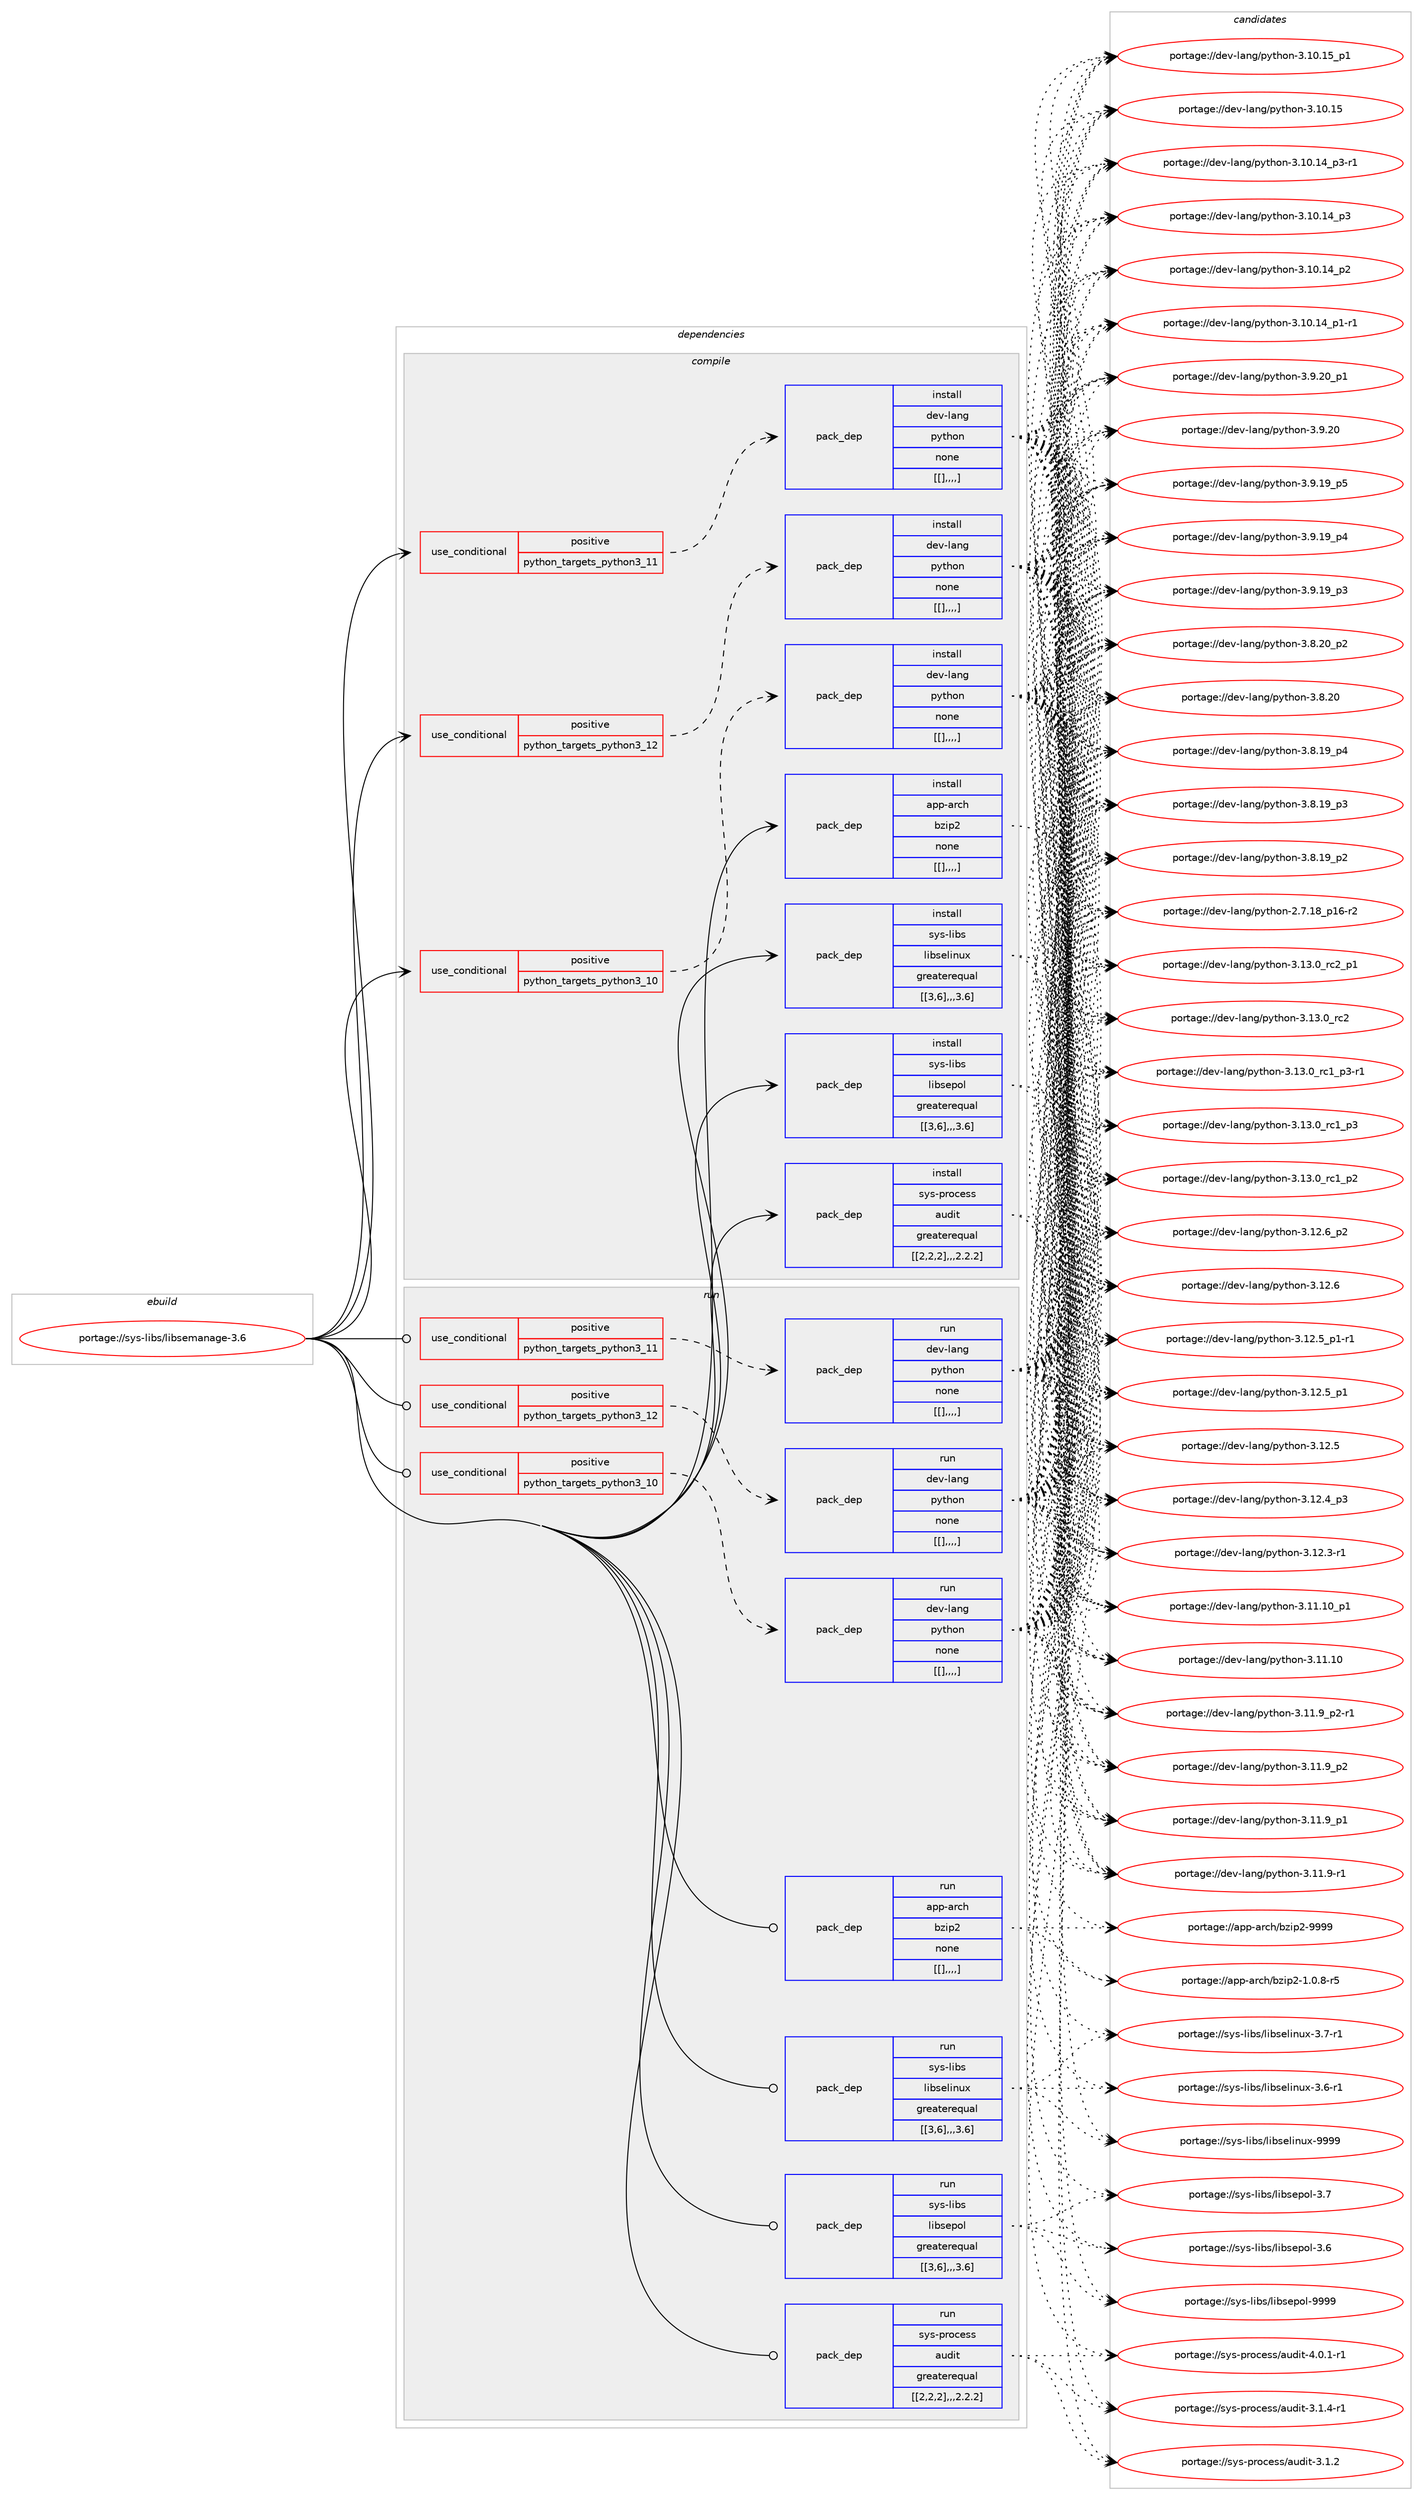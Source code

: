 digraph prolog {

# *************
# Graph options
# *************

newrank=true;
concentrate=true;
compound=true;
graph [rankdir=LR,fontname=Helvetica,fontsize=10,ranksep=1.5];#, ranksep=2.5, nodesep=0.2];
edge  [arrowhead=vee];
node  [fontname=Helvetica,fontsize=10];

# **********
# The ebuild
# **********

subgraph cluster_leftcol {
color=gray;
label=<<i>ebuild</i>>;
id [label="portage://sys-libs/libsemanage-3.6", color=red, width=4, href="../sys-libs/libsemanage-3.6.svg"];
}

# ****************
# The dependencies
# ****************

subgraph cluster_midcol {
color=gray;
label=<<i>dependencies</i>>;
subgraph cluster_compile {
fillcolor="#eeeeee";
style=filled;
label=<<i>compile</i>>;
subgraph cond122832 {
dependency454842 [label=<<TABLE BORDER="0" CELLBORDER="1" CELLSPACING="0" CELLPADDING="4"><TR><TD ROWSPAN="3" CELLPADDING="10">use_conditional</TD></TR><TR><TD>positive</TD></TR><TR><TD>python_targets_python3_10</TD></TR></TABLE>>, shape=none, color=red];
subgraph pack329006 {
dependency454843 [label=<<TABLE BORDER="0" CELLBORDER="1" CELLSPACING="0" CELLPADDING="4" WIDTH="220"><TR><TD ROWSPAN="6" CELLPADDING="30">pack_dep</TD></TR><TR><TD WIDTH="110">install</TD></TR><TR><TD>dev-lang</TD></TR><TR><TD>python</TD></TR><TR><TD>none</TD></TR><TR><TD>[[],,,,]</TD></TR></TABLE>>, shape=none, color=blue];
}
dependency454842:e -> dependency454843:w [weight=20,style="dashed",arrowhead="vee"];
}
id:e -> dependency454842:w [weight=20,style="solid",arrowhead="vee"];
subgraph cond122833 {
dependency454844 [label=<<TABLE BORDER="0" CELLBORDER="1" CELLSPACING="0" CELLPADDING="4"><TR><TD ROWSPAN="3" CELLPADDING="10">use_conditional</TD></TR><TR><TD>positive</TD></TR><TR><TD>python_targets_python3_11</TD></TR></TABLE>>, shape=none, color=red];
subgraph pack329007 {
dependency454845 [label=<<TABLE BORDER="0" CELLBORDER="1" CELLSPACING="0" CELLPADDING="4" WIDTH="220"><TR><TD ROWSPAN="6" CELLPADDING="30">pack_dep</TD></TR><TR><TD WIDTH="110">install</TD></TR><TR><TD>dev-lang</TD></TR><TR><TD>python</TD></TR><TR><TD>none</TD></TR><TR><TD>[[],,,,]</TD></TR></TABLE>>, shape=none, color=blue];
}
dependency454844:e -> dependency454845:w [weight=20,style="dashed",arrowhead="vee"];
}
id:e -> dependency454844:w [weight=20,style="solid",arrowhead="vee"];
subgraph cond122834 {
dependency454846 [label=<<TABLE BORDER="0" CELLBORDER="1" CELLSPACING="0" CELLPADDING="4"><TR><TD ROWSPAN="3" CELLPADDING="10">use_conditional</TD></TR><TR><TD>positive</TD></TR><TR><TD>python_targets_python3_12</TD></TR></TABLE>>, shape=none, color=red];
subgraph pack329008 {
dependency454847 [label=<<TABLE BORDER="0" CELLBORDER="1" CELLSPACING="0" CELLPADDING="4" WIDTH="220"><TR><TD ROWSPAN="6" CELLPADDING="30">pack_dep</TD></TR><TR><TD WIDTH="110">install</TD></TR><TR><TD>dev-lang</TD></TR><TR><TD>python</TD></TR><TR><TD>none</TD></TR><TR><TD>[[],,,,]</TD></TR></TABLE>>, shape=none, color=blue];
}
dependency454846:e -> dependency454847:w [weight=20,style="dashed",arrowhead="vee"];
}
id:e -> dependency454846:w [weight=20,style="solid",arrowhead="vee"];
subgraph pack329009 {
dependency454848 [label=<<TABLE BORDER="0" CELLBORDER="1" CELLSPACING="0" CELLPADDING="4" WIDTH="220"><TR><TD ROWSPAN="6" CELLPADDING="30">pack_dep</TD></TR><TR><TD WIDTH="110">install</TD></TR><TR><TD>app-arch</TD></TR><TR><TD>bzip2</TD></TR><TR><TD>none</TD></TR><TR><TD>[[],,,,]</TD></TR></TABLE>>, shape=none, color=blue];
}
id:e -> dependency454848:w [weight=20,style="solid",arrowhead="vee"];
subgraph pack329010 {
dependency454849 [label=<<TABLE BORDER="0" CELLBORDER="1" CELLSPACING="0" CELLPADDING="4" WIDTH="220"><TR><TD ROWSPAN="6" CELLPADDING="30">pack_dep</TD></TR><TR><TD WIDTH="110">install</TD></TR><TR><TD>sys-libs</TD></TR><TR><TD>libselinux</TD></TR><TR><TD>greaterequal</TD></TR><TR><TD>[[3,6],,,3.6]</TD></TR></TABLE>>, shape=none, color=blue];
}
id:e -> dependency454849:w [weight=20,style="solid",arrowhead="vee"];
subgraph pack329011 {
dependency454850 [label=<<TABLE BORDER="0" CELLBORDER="1" CELLSPACING="0" CELLPADDING="4" WIDTH="220"><TR><TD ROWSPAN="6" CELLPADDING="30">pack_dep</TD></TR><TR><TD WIDTH="110">install</TD></TR><TR><TD>sys-libs</TD></TR><TR><TD>libsepol</TD></TR><TR><TD>greaterequal</TD></TR><TR><TD>[[3,6],,,3.6]</TD></TR></TABLE>>, shape=none, color=blue];
}
id:e -> dependency454850:w [weight=20,style="solid",arrowhead="vee"];
subgraph pack329012 {
dependency454851 [label=<<TABLE BORDER="0" CELLBORDER="1" CELLSPACING="0" CELLPADDING="4" WIDTH="220"><TR><TD ROWSPAN="6" CELLPADDING="30">pack_dep</TD></TR><TR><TD WIDTH="110">install</TD></TR><TR><TD>sys-process</TD></TR><TR><TD>audit</TD></TR><TR><TD>greaterequal</TD></TR><TR><TD>[[2,2,2],,,2.2.2]</TD></TR></TABLE>>, shape=none, color=blue];
}
id:e -> dependency454851:w [weight=20,style="solid",arrowhead="vee"];
}
subgraph cluster_compileandrun {
fillcolor="#eeeeee";
style=filled;
label=<<i>compile and run</i>>;
}
subgraph cluster_run {
fillcolor="#eeeeee";
style=filled;
label=<<i>run</i>>;
subgraph cond122835 {
dependency454852 [label=<<TABLE BORDER="0" CELLBORDER="1" CELLSPACING="0" CELLPADDING="4"><TR><TD ROWSPAN="3" CELLPADDING="10">use_conditional</TD></TR><TR><TD>positive</TD></TR><TR><TD>python_targets_python3_10</TD></TR></TABLE>>, shape=none, color=red];
subgraph pack329013 {
dependency454853 [label=<<TABLE BORDER="0" CELLBORDER="1" CELLSPACING="0" CELLPADDING="4" WIDTH="220"><TR><TD ROWSPAN="6" CELLPADDING="30">pack_dep</TD></TR><TR><TD WIDTH="110">run</TD></TR><TR><TD>dev-lang</TD></TR><TR><TD>python</TD></TR><TR><TD>none</TD></TR><TR><TD>[[],,,,]</TD></TR></TABLE>>, shape=none, color=blue];
}
dependency454852:e -> dependency454853:w [weight=20,style="dashed",arrowhead="vee"];
}
id:e -> dependency454852:w [weight=20,style="solid",arrowhead="odot"];
subgraph cond122836 {
dependency454854 [label=<<TABLE BORDER="0" CELLBORDER="1" CELLSPACING="0" CELLPADDING="4"><TR><TD ROWSPAN="3" CELLPADDING="10">use_conditional</TD></TR><TR><TD>positive</TD></TR><TR><TD>python_targets_python3_11</TD></TR></TABLE>>, shape=none, color=red];
subgraph pack329014 {
dependency454855 [label=<<TABLE BORDER="0" CELLBORDER="1" CELLSPACING="0" CELLPADDING="4" WIDTH="220"><TR><TD ROWSPAN="6" CELLPADDING="30">pack_dep</TD></TR><TR><TD WIDTH="110">run</TD></TR><TR><TD>dev-lang</TD></TR><TR><TD>python</TD></TR><TR><TD>none</TD></TR><TR><TD>[[],,,,]</TD></TR></TABLE>>, shape=none, color=blue];
}
dependency454854:e -> dependency454855:w [weight=20,style="dashed",arrowhead="vee"];
}
id:e -> dependency454854:w [weight=20,style="solid",arrowhead="odot"];
subgraph cond122837 {
dependency454856 [label=<<TABLE BORDER="0" CELLBORDER="1" CELLSPACING="0" CELLPADDING="4"><TR><TD ROWSPAN="3" CELLPADDING="10">use_conditional</TD></TR><TR><TD>positive</TD></TR><TR><TD>python_targets_python3_12</TD></TR></TABLE>>, shape=none, color=red];
subgraph pack329015 {
dependency454857 [label=<<TABLE BORDER="0" CELLBORDER="1" CELLSPACING="0" CELLPADDING="4" WIDTH="220"><TR><TD ROWSPAN="6" CELLPADDING="30">pack_dep</TD></TR><TR><TD WIDTH="110">run</TD></TR><TR><TD>dev-lang</TD></TR><TR><TD>python</TD></TR><TR><TD>none</TD></TR><TR><TD>[[],,,,]</TD></TR></TABLE>>, shape=none, color=blue];
}
dependency454856:e -> dependency454857:w [weight=20,style="dashed",arrowhead="vee"];
}
id:e -> dependency454856:w [weight=20,style="solid",arrowhead="odot"];
subgraph pack329016 {
dependency454858 [label=<<TABLE BORDER="0" CELLBORDER="1" CELLSPACING="0" CELLPADDING="4" WIDTH="220"><TR><TD ROWSPAN="6" CELLPADDING="30">pack_dep</TD></TR><TR><TD WIDTH="110">run</TD></TR><TR><TD>app-arch</TD></TR><TR><TD>bzip2</TD></TR><TR><TD>none</TD></TR><TR><TD>[[],,,,]</TD></TR></TABLE>>, shape=none, color=blue];
}
id:e -> dependency454858:w [weight=20,style="solid",arrowhead="odot"];
subgraph pack329017 {
dependency454859 [label=<<TABLE BORDER="0" CELLBORDER="1" CELLSPACING="0" CELLPADDING="4" WIDTH="220"><TR><TD ROWSPAN="6" CELLPADDING="30">pack_dep</TD></TR><TR><TD WIDTH="110">run</TD></TR><TR><TD>sys-libs</TD></TR><TR><TD>libselinux</TD></TR><TR><TD>greaterequal</TD></TR><TR><TD>[[3,6],,,3.6]</TD></TR></TABLE>>, shape=none, color=blue];
}
id:e -> dependency454859:w [weight=20,style="solid",arrowhead="odot"];
subgraph pack329018 {
dependency454860 [label=<<TABLE BORDER="0" CELLBORDER="1" CELLSPACING="0" CELLPADDING="4" WIDTH="220"><TR><TD ROWSPAN="6" CELLPADDING="30">pack_dep</TD></TR><TR><TD WIDTH="110">run</TD></TR><TR><TD>sys-libs</TD></TR><TR><TD>libsepol</TD></TR><TR><TD>greaterequal</TD></TR><TR><TD>[[3,6],,,3.6]</TD></TR></TABLE>>, shape=none, color=blue];
}
id:e -> dependency454860:w [weight=20,style="solid",arrowhead="odot"];
subgraph pack329019 {
dependency454861 [label=<<TABLE BORDER="0" CELLBORDER="1" CELLSPACING="0" CELLPADDING="4" WIDTH="220"><TR><TD ROWSPAN="6" CELLPADDING="30">pack_dep</TD></TR><TR><TD WIDTH="110">run</TD></TR><TR><TD>sys-process</TD></TR><TR><TD>audit</TD></TR><TR><TD>greaterequal</TD></TR><TR><TD>[[2,2,2],,,2.2.2]</TD></TR></TABLE>>, shape=none, color=blue];
}
id:e -> dependency454861:w [weight=20,style="solid",arrowhead="odot"];
}
}

# **************
# The candidates
# **************

subgraph cluster_choices {
rank=same;
color=gray;
label=<<i>candidates</i>>;

subgraph choice329006 {
color=black;
nodesep=1;
choice100101118451089711010347112121116104111110455146495146489511499509511249 [label="portage://dev-lang/python-3.13.0_rc2_p1", color=red, width=4,href="../dev-lang/python-3.13.0_rc2_p1.svg"];
choice10010111845108971101034711212111610411111045514649514648951149950 [label="portage://dev-lang/python-3.13.0_rc2", color=red, width=4,href="../dev-lang/python-3.13.0_rc2.svg"];
choice1001011184510897110103471121211161041111104551464951464895114994995112514511449 [label="portage://dev-lang/python-3.13.0_rc1_p3-r1", color=red, width=4,href="../dev-lang/python-3.13.0_rc1_p3-r1.svg"];
choice100101118451089711010347112121116104111110455146495146489511499499511251 [label="portage://dev-lang/python-3.13.0_rc1_p3", color=red, width=4,href="../dev-lang/python-3.13.0_rc1_p3.svg"];
choice100101118451089711010347112121116104111110455146495146489511499499511250 [label="portage://dev-lang/python-3.13.0_rc1_p2", color=red, width=4,href="../dev-lang/python-3.13.0_rc1_p2.svg"];
choice100101118451089711010347112121116104111110455146495046549511250 [label="portage://dev-lang/python-3.12.6_p2", color=red, width=4,href="../dev-lang/python-3.12.6_p2.svg"];
choice10010111845108971101034711212111610411111045514649504654 [label="portage://dev-lang/python-3.12.6", color=red, width=4,href="../dev-lang/python-3.12.6.svg"];
choice1001011184510897110103471121211161041111104551464950465395112494511449 [label="portage://dev-lang/python-3.12.5_p1-r1", color=red, width=4,href="../dev-lang/python-3.12.5_p1-r1.svg"];
choice100101118451089711010347112121116104111110455146495046539511249 [label="portage://dev-lang/python-3.12.5_p1", color=red, width=4,href="../dev-lang/python-3.12.5_p1.svg"];
choice10010111845108971101034711212111610411111045514649504653 [label="portage://dev-lang/python-3.12.5", color=red, width=4,href="../dev-lang/python-3.12.5.svg"];
choice100101118451089711010347112121116104111110455146495046529511251 [label="portage://dev-lang/python-3.12.4_p3", color=red, width=4,href="../dev-lang/python-3.12.4_p3.svg"];
choice100101118451089711010347112121116104111110455146495046514511449 [label="portage://dev-lang/python-3.12.3-r1", color=red, width=4,href="../dev-lang/python-3.12.3-r1.svg"];
choice10010111845108971101034711212111610411111045514649494649489511249 [label="portage://dev-lang/python-3.11.10_p1", color=red, width=4,href="../dev-lang/python-3.11.10_p1.svg"];
choice1001011184510897110103471121211161041111104551464949464948 [label="portage://dev-lang/python-3.11.10", color=red, width=4,href="../dev-lang/python-3.11.10.svg"];
choice1001011184510897110103471121211161041111104551464949465795112504511449 [label="portage://dev-lang/python-3.11.9_p2-r1", color=red, width=4,href="../dev-lang/python-3.11.9_p2-r1.svg"];
choice100101118451089711010347112121116104111110455146494946579511250 [label="portage://dev-lang/python-3.11.9_p2", color=red, width=4,href="../dev-lang/python-3.11.9_p2.svg"];
choice100101118451089711010347112121116104111110455146494946579511249 [label="portage://dev-lang/python-3.11.9_p1", color=red, width=4,href="../dev-lang/python-3.11.9_p1.svg"];
choice100101118451089711010347112121116104111110455146494946574511449 [label="portage://dev-lang/python-3.11.9-r1", color=red, width=4,href="../dev-lang/python-3.11.9-r1.svg"];
choice10010111845108971101034711212111610411111045514649484649539511249 [label="portage://dev-lang/python-3.10.15_p1", color=red, width=4,href="../dev-lang/python-3.10.15_p1.svg"];
choice1001011184510897110103471121211161041111104551464948464953 [label="portage://dev-lang/python-3.10.15", color=red, width=4,href="../dev-lang/python-3.10.15.svg"];
choice100101118451089711010347112121116104111110455146494846495295112514511449 [label="portage://dev-lang/python-3.10.14_p3-r1", color=red, width=4,href="../dev-lang/python-3.10.14_p3-r1.svg"];
choice10010111845108971101034711212111610411111045514649484649529511251 [label="portage://dev-lang/python-3.10.14_p3", color=red, width=4,href="../dev-lang/python-3.10.14_p3.svg"];
choice10010111845108971101034711212111610411111045514649484649529511250 [label="portage://dev-lang/python-3.10.14_p2", color=red, width=4,href="../dev-lang/python-3.10.14_p2.svg"];
choice100101118451089711010347112121116104111110455146494846495295112494511449 [label="portage://dev-lang/python-3.10.14_p1-r1", color=red, width=4,href="../dev-lang/python-3.10.14_p1-r1.svg"];
choice100101118451089711010347112121116104111110455146574650489511249 [label="portage://dev-lang/python-3.9.20_p1", color=red, width=4,href="../dev-lang/python-3.9.20_p1.svg"];
choice10010111845108971101034711212111610411111045514657465048 [label="portage://dev-lang/python-3.9.20", color=red, width=4,href="../dev-lang/python-3.9.20.svg"];
choice100101118451089711010347112121116104111110455146574649579511253 [label="portage://dev-lang/python-3.9.19_p5", color=red, width=4,href="../dev-lang/python-3.9.19_p5.svg"];
choice100101118451089711010347112121116104111110455146574649579511252 [label="portage://dev-lang/python-3.9.19_p4", color=red, width=4,href="../dev-lang/python-3.9.19_p4.svg"];
choice100101118451089711010347112121116104111110455146574649579511251 [label="portage://dev-lang/python-3.9.19_p3", color=red, width=4,href="../dev-lang/python-3.9.19_p3.svg"];
choice100101118451089711010347112121116104111110455146564650489511250 [label="portage://dev-lang/python-3.8.20_p2", color=red, width=4,href="../dev-lang/python-3.8.20_p2.svg"];
choice10010111845108971101034711212111610411111045514656465048 [label="portage://dev-lang/python-3.8.20", color=red, width=4,href="../dev-lang/python-3.8.20.svg"];
choice100101118451089711010347112121116104111110455146564649579511252 [label="portage://dev-lang/python-3.8.19_p4", color=red, width=4,href="../dev-lang/python-3.8.19_p4.svg"];
choice100101118451089711010347112121116104111110455146564649579511251 [label="portage://dev-lang/python-3.8.19_p3", color=red, width=4,href="../dev-lang/python-3.8.19_p3.svg"];
choice100101118451089711010347112121116104111110455146564649579511250 [label="portage://dev-lang/python-3.8.19_p2", color=red, width=4,href="../dev-lang/python-3.8.19_p2.svg"];
choice100101118451089711010347112121116104111110455046554649569511249544511450 [label="portage://dev-lang/python-2.7.18_p16-r2", color=red, width=4,href="../dev-lang/python-2.7.18_p16-r2.svg"];
dependency454843:e -> choice100101118451089711010347112121116104111110455146495146489511499509511249:w [style=dotted,weight="100"];
dependency454843:e -> choice10010111845108971101034711212111610411111045514649514648951149950:w [style=dotted,weight="100"];
dependency454843:e -> choice1001011184510897110103471121211161041111104551464951464895114994995112514511449:w [style=dotted,weight="100"];
dependency454843:e -> choice100101118451089711010347112121116104111110455146495146489511499499511251:w [style=dotted,weight="100"];
dependency454843:e -> choice100101118451089711010347112121116104111110455146495146489511499499511250:w [style=dotted,weight="100"];
dependency454843:e -> choice100101118451089711010347112121116104111110455146495046549511250:w [style=dotted,weight="100"];
dependency454843:e -> choice10010111845108971101034711212111610411111045514649504654:w [style=dotted,weight="100"];
dependency454843:e -> choice1001011184510897110103471121211161041111104551464950465395112494511449:w [style=dotted,weight="100"];
dependency454843:e -> choice100101118451089711010347112121116104111110455146495046539511249:w [style=dotted,weight="100"];
dependency454843:e -> choice10010111845108971101034711212111610411111045514649504653:w [style=dotted,weight="100"];
dependency454843:e -> choice100101118451089711010347112121116104111110455146495046529511251:w [style=dotted,weight="100"];
dependency454843:e -> choice100101118451089711010347112121116104111110455146495046514511449:w [style=dotted,weight="100"];
dependency454843:e -> choice10010111845108971101034711212111610411111045514649494649489511249:w [style=dotted,weight="100"];
dependency454843:e -> choice1001011184510897110103471121211161041111104551464949464948:w [style=dotted,weight="100"];
dependency454843:e -> choice1001011184510897110103471121211161041111104551464949465795112504511449:w [style=dotted,weight="100"];
dependency454843:e -> choice100101118451089711010347112121116104111110455146494946579511250:w [style=dotted,weight="100"];
dependency454843:e -> choice100101118451089711010347112121116104111110455146494946579511249:w [style=dotted,weight="100"];
dependency454843:e -> choice100101118451089711010347112121116104111110455146494946574511449:w [style=dotted,weight="100"];
dependency454843:e -> choice10010111845108971101034711212111610411111045514649484649539511249:w [style=dotted,weight="100"];
dependency454843:e -> choice1001011184510897110103471121211161041111104551464948464953:w [style=dotted,weight="100"];
dependency454843:e -> choice100101118451089711010347112121116104111110455146494846495295112514511449:w [style=dotted,weight="100"];
dependency454843:e -> choice10010111845108971101034711212111610411111045514649484649529511251:w [style=dotted,weight="100"];
dependency454843:e -> choice10010111845108971101034711212111610411111045514649484649529511250:w [style=dotted,weight="100"];
dependency454843:e -> choice100101118451089711010347112121116104111110455146494846495295112494511449:w [style=dotted,weight="100"];
dependency454843:e -> choice100101118451089711010347112121116104111110455146574650489511249:w [style=dotted,weight="100"];
dependency454843:e -> choice10010111845108971101034711212111610411111045514657465048:w [style=dotted,weight="100"];
dependency454843:e -> choice100101118451089711010347112121116104111110455146574649579511253:w [style=dotted,weight="100"];
dependency454843:e -> choice100101118451089711010347112121116104111110455146574649579511252:w [style=dotted,weight="100"];
dependency454843:e -> choice100101118451089711010347112121116104111110455146574649579511251:w [style=dotted,weight="100"];
dependency454843:e -> choice100101118451089711010347112121116104111110455146564650489511250:w [style=dotted,weight="100"];
dependency454843:e -> choice10010111845108971101034711212111610411111045514656465048:w [style=dotted,weight="100"];
dependency454843:e -> choice100101118451089711010347112121116104111110455146564649579511252:w [style=dotted,weight="100"];
dependency454843:e -> choice100101118451089711010347112121116104111110455146564649579511251:w [style=dotted,weight="100"];
dependency454843:e -> choice100101118451089711010347112121116104111110455146564649579511250:w [style=dotted,weight="100"];
dependency454843:e -> choice100101118451089711010347112121116104111110455046554649569511249544511450:w [style=dotted,weight="100"];
}
subgraph choice329007 {
color=black;
nodesep=1;
choice100101118451089711010347112121116104111110455146495146489511499509511249 [label="portage://dev-lang/python-3.13.0_rc2_p1", color=red, width=4,href="../dev-lang/python-3.13.0_rc2_p1.svg"];
choice10010111845108971101034711212111610411111045514649514648951149950 [label="portage://dev-lang/python-3.13.0_rc2", color=red, width=4,href="../dev-lang/python-3.13.0_rc2.svg"];
choice1001011184510897110103471121211161041111104551464951464895114994995112514511449 [label="portage://dev-lang/python-3.13.0_rc1_p3-r1", color=red, width=4,href="../dev-lang/python-3.13.0_rc1_p3-r1.svg"];
choice100101118451089711010347112121116104111110455146495146489511499499511251 [label="portage://dev-lang/python-3.13.0_rc1_p3", color=red, width=4,href="../dev-lang/python-3.13.0_rc1_p3.svg"];
choice100101118451089711010347112121116104111110455146495146489511499499511250 [label="portage://dev-lang/python-3.13.0_rc1_p2", color=red, width=4,href="../dev-lang/python-3.13.0_rc1_p2.svg"];
choice100101118451089711010347112121116104111110455146495046549511250 [label="portage://dev-lang/python-3.12.6_p2", color=red, width=4,href="../dev-lang/python-3.12.6_p2.svg"];
choice10010111845108971101034711212111610411111045514649504654 [label="portage://dev-lang/python-3.12.6", color=red, width=4,href="../dev-lang/python-3.12.6.svg"];
choice1001011184510897110103471121211161041111104551464950465395112494511449 [label="portage://dev-lang/python-3.12.5_p1-r1", color=red, width=4,href="../dev-lang/python-3.12.5_p1-r1.svg"];
choice100101118451089711010347112121116104111110455146495046539511249 [label="portage://dev-lang/python-3.12.5_p1", color=red, width=4,href="../dev-lang/python-3.12.5_p1.svg"];
choice10010111845108971101034711212111610411111045514649504653 [label="portage://dev-lang/python-3.12.5", color=red, width=4,href="../dev-lang/python-3.12.5.svg"];
choice100101118451089711010347112121116104111110455146495046529511251 [label="portage://dev-lang/python-3.12.4_p3", color=red, width=4,href="../dev-lang/python-3.12.4_p3.svg"];
choice100101118451089711010347112121116104111110455146495046514511449 [label="portage://dev-lang/python-3.12.3-r1", color=red, width=4,href="../dev-lang/python-3.12.3-r1.svg"];
choice10010111845108971101034711212111610411111045514649494649489511249 [label="portage://dev-lang/python-3.11.10_p1", color=red, width=4,href="../dev-lang/python-3.11.10_p1.svg"];
choice1001011184510897110103471121211161041111104551464949464948 [label="portage://dev-lang/python-3.11.10", color=red, width=4,href="../dev-lang/python-3.11.10.svg"];
choice1001011184510897110103471121211161041111104551464949465795112504511449 [label="portage://dev-lang/python-3.11.9_p2-r1", color=red, width=4,href="../dev-lang/python-3.11.9_p2-r1.svg"];
choice100101118451089711010347112121116104111110455146494946579511250 [label="portage://dev-lang/python-3.11.9_p2", color=red, width=4,href="../dev-lang/python-3.11.9_p2.svg"];
choice100101118451089711010347112121116104111110455146494946579511249 [label="portage://dev-lang/python-3.11.9_p1", color=red, width=4,href="../dev-lang/python-3.11.9_p1.svg"];
choice100101118451089711010347112121116104111110455146494946574511449 [label="portage://dev-lang/python-3.11.9-r1", color=red, width=4,href="../dev-lang/python-3.11.9-r1.svg"];
choice10010111845108971101034711212111610411111045514649484649539511249 [label="portage://dev-lang/python-3.10.15_p1", color=red, width=4,href="../dev-lang/python-3.10.15_p1.svg"];
choice1001011184510897110103471121211161041111104551464948464953 [label="portage://dev-lang/python-3.10.15", color=red, width=4,href="../dev-lang/python-3.10.15.svg"];
choice100101118451089711010347112121116104111110455146494846495295112514511449 [label="portage://dev-lang/python-3.10.14_p3-r1", color=red, width=4,href="../dev-lang/python-3.10.14_p3-r1.svg"];
choice10010111845108971101034711212111610411111045514649484649529511251 [label="portage://dev-lang/python-3.10.14_p3", color=red, width=4,href="../dev-lang/python-3.10.14_p3.svg"];
choice10010111845108971101034711212111610411111045514649484649529511250 [label="portage://dev-lang/python-3.10.14_p2", color=red, width=4,href="../dev-lang/python-3.10.14_p2.svg"];
choice100101118451089711010347112121116104111110455146494846495295112494511449 [label="portage://dev-lang/python-3.10.14_p1-r1", color=red, width=4,href="../dev-lang/python-3.10.14_p1-r1.svg"];
choice100101118451089711010347112121116104111110455146574650489511249 [label="portage://dev-lang/python-3.9.20_p1", color=red, width=4,href="../dev-lang/python-3.9.20_p1.svg"];
choice10010111845108971101034711212111610411111045514657465048 [label="portage://dev-lang/python-3.9.20", color=red, width=4,href="../dev-lang/python-3.9.20.svg"];
choice100101118451089711010347112121116104111110455146574649579511253 [label="portage://dev-lang/python-3.9.19_p5", color=red, width=4,href="../dev-lang/python-3.9.19_p5.svg"];
choice100101118451089711010347112121116104111110455146574649579511252 [label="portage://dev-lang/python-3.9.19_p4", color=red, width=4,href="../dev-lang/python-3.9.19_p4.svg"];
choice100101118451089711010347112121116104111110455146574649579511251 [label="portage://dev-lang/python-3.9.19_p3", color=red, width=4,href="../dev-lang/python-3.9.19_p3.svg"];
choice100101118451089711010347112121116104111110455146564650489511250 [label="portage://dev-lang/python-3.8.20_p2", color=red, width=4,href="../dev-lang/python-3.8.20_p2.svg"];
choice10010111845108971101034711212111610411111045514656465048 [label="portage://dev-lang/python-3.8.20", color=red, width=4,href="../dev-lang/python-3.8.20.svg"];
choice100101118451089711010347112121116104111110455146564649579511252 [label="portage://dev-lang/python-3.8.19_p4", color=red, width=4,href="../dev-lang/python-3.8.19_p4.svg"];
choice100101118451089711010347112121116104111110455146564649579511251 [label="portage://dev-lang/python-3.8.19_p3", color=red, width=4,href="../dev-lang/python-3.8.19_p3.svg"];
choice100101118451089711010347112121116104111110455146564649579511250 [label="portage://dev-lang/python-3.8.19_p2", color=red, width=4,href="../dev-lang/python-3.8.19_p2.svg"];
choice100101118451089711010347112121116104111110455046554649569511249544511450 [label="portage://dev-lang/python-2.7.18_p16-r2", color=red, width=4,href="../dev-lang/python-2.7.18_p16-r2.svg"];
dependency454845:e -> choice100101118451089711010347112121116104111110455146495146489511499509511249:w [style=dotted,weight="100"];
dependency454845:e -> choice10010111845108971101034711212111610411111045514649514648951149950:w [style=dotted,weight="100"];
dependency454845:e -> choice1001011184510897110103471121211161041111104551464951464895114994995112514511449:w [style=dotted,weight="100"];
dependency454845:e -> choice100101118451089711010347112121116104111110455146495146489511499499511251:w [style=dotted,weight="100"];
dependency454845:e -> choice100101118451089711010347112121116104111110455146495146489511499499511250:w [style=dotted,weight="100"];
dependency454845:e -> choice100101118451089711010347112121116104111110455146495046549511250:w [style=dotted,weight="100"];
dependency454845:e -> choice10010111845108971101034711212111610411111045514649504654:w [style=dotted,weight="100"];
dependency454845:e -> choice1001011184510897110103471121211161041111104551464950465395112494511449:w [style=dotted,weight="100"];
dependency454845:e -> choice100101118451089711010347112121116104111110455146495046539511249:w [style=dotted,weight="100"];
dependency454845:e -> choice10010111845108971101034711212111610411111045514649504653:w [style=dotted,weight="100"];
dependency454845:e -> choice100101118451089711010347112121116104111110455146495046529511251:w [style=dotted,weight="100"];
dependency454845:e -> choice100101118451089711010347112121116104111110455146495046514511449:w [style=dotted,weight="100"];
dependency454845:e -> choice10010111845108971101034711212111610411111045514649494649489511249:w [style=dotted,weight="100"];
dependency454845:e -> choice1001011184510897110103471121211161041111104551464949464948:w [style=dotted,weight="100"];
dependency454845:e -> choice1001011184510897110103471121211161041111104551464949465795112504511449:w [style=dotted,weight="100"];
dependency454845:e -> choice100101118451089711010347112121116104111110455146494946579511250:w [style=dotted,weight="100"];
dependency454845:e -> choice100101118451089711010347112121116104111110455146494946579511249:w [style=dotted,weight="100"];
dependency454845:e -> choice100101118451089711010347112121116104111110455146494946574511449:w [style=dotted,weight="100"];
dependency454845:e -> choice10010111845108971101034711212111610411111045514649484649539511249:w [style=dotted,weight="100"];
dependency454845:e -> choice1001011184510897110103471121211161041111104551464948464953:w [style=dotted,weight="100"];
dependency454845:e -> choice100101118451089711010347112121116104111110455146494846495295112514511449:w [style=dotted,weight="100"];
dependency454845:e -> choice10010111845108971101034711212111610411111045514649484649529511251:w [style=dotted,weight="100"];
dependency454845:e -> choice10010111845108971101034711212111610411111045514649484649529511250:w [style=dotted,weight="100"];
dependency454845:e -> choice100101118451089711010347112121116104111110455146494846495295112494511449:w [style=dotted,weight="100"];
dependency454845:e -> choice100101118451089711010347112121116104111110455146574650489511249:w [style=dotted,weight="100"];
dependency454845:e -> choice10010111845108971101034711212111610411111045514657465048:w [style=dotted,weight="100"];
dependency454845:e -> choice100101118451089711010347112121116104111110455146574649579511253:w [style=dotted,weight="100"];
dependency454845:e -> choice100101118451089711010347112121116104111110455146574649579511252:w [style=dotted,weight="100"];
dependency454845:e -> choice100101118451089711010347112121116104111110455146574649579511251:w [style=dotted,weight="100"];
dependency454845:e -> choice100101118451089711010347112121116104111110455146564650489511250:w [style=dotted,weight="100"];
dependency454845:e -> choice10010111845108971101034711212111610411111045514656465048:w [style=dotted,weight="100"];
dependency454845:e -> choice100101118451089711010347112121116104111110455146564649579511252:w [style=dotted,weight="100"];
dependency454845:e -> choice100101118451089711010347112121116104111110455146564649579511251:w [style=dotted,weight="100"];
dependency454845:e -> choice100101118451089711010347112121116104111110455146564649579511250:w [style=dotted,weight="100"];
dependency454845:e -> choice100101118451089711010347112121116104111110455046554649569511249544511450:w [style=dotted,weight="100"];
}
subgraph choice329008 {
color=black;
nodesep=1;
choice100101118451089711010347112121116104111110455146495146489511499509511249 [label="portage://dev-lang/python-3.13.0_rc2_p1", color=red, width=4,href="../dev-lang/python-3.13.0_rc2_p1.svg"];
choice10010111845108971101034711212111610411111045514649514648951149950 [label="portage://dev-lang/python-3.13.0_rc2", color=red, width=4,href="../dev-lang/python-3.13.0_rc2.svg"];
choice1001011184510897110103471121211161041111104551464951464895114994995112514511449 [label="portage://dev-lang/python-3.13.0_rc1_p3-r1", color=red, width=4,href="../dev-lang/python-3.13.0_rc1_p3-r1.svg"];
choice100101118451089711010347112121116104111110455146495146489511499499511251 [label="portage://dev-lang/python-3.13.0_rc1_p3", color=red, width=4,href="../dev-lang/python-3.13.0_rc1_p3.svg"];
choice100101118451089711010347112121116104111110455146495146489511499499511250 [label="portage://dev-lang/python-3.13.0_rc1_p2", color=red, width=4,href="../dev-lang/python-3.13.0_rc1_p2.svg"];
choice100101118451089711010347112121116104111110455146495046549511250 [label="portage://dev-lang/python-3.12.6_p2", color=red, width=4,href="../dev-lang/python-3.12.6_p2.svg"];
choice10010111845108971101034711212111610411111045514649504654 [label="portage://dev-lang/python-3.12.6", color=red, width=4,href="../dev-lang/python-3.12.6.svg"];
choice1001011184510897110103471121211161041111104551464950465395112494511449 [label="portage://dev-lang/python-3.12.5_p1-r1", color=red, width=4,href="../dev-lang/python-3.12.5_p1-r1.svg"];
choice100101118451089711010347112121116104111110455146495046539511249 [label="portage://dev-lang/python-3.12.5_p1", color=red, width=4,href="../dev-lang/python-3.12.5_p1.svg"];
choice10010111845108971101034711212111610411111045514649504653 [label="portage://dev-lang/python-3.12.5", color=red, width=4,href="../dev-lang/python-3.12.5.svg"];
choice100101118451089711010347112121116104111110455146495046529511251 [label="portage://dev-lang/python-3.12.4_p3", color=red, width=4,href="../dev-lang/python-3.12.4_p3.svg"];
choice100101118451089711010347112121116104111110455146495046514511449 [label="portage://dev-lang/python-3.12.3-r1", color=red, width=4,href="../dev-lang/python-3.12.3-r1.svg"];
choice10010111845108971101034711212111610411111045514649494649489511249 [label="portage://dev-lang/python-3.11.10_p1", color=red, width=4,href="../dev-lang/python-3.11.10_p1.svg"];
choice1001011184510897110103471121211161041111104551464949464948 [label="portage://dev-lang/python-3.11.10", color=red, width=4,href="../dev-lang/python-3.11.10.svg"];
choice1001011184510897110103471121211161041111104551464949465795112504511449 [label="portage://dev-lang/python-3.11.9_p2-r1", color=red, width=4,href="../dev-lang/python-3.11.9_p2-r1.svg"];
choice100101118451089711010347112121116104111110455146494946579511250 [label="portage://dev-lang/python-3.11.9_p2", color=red, width=4,href="../dev-lang/python-3.11.9_p2.svg"];
choice100101118451089711010347112121116104111110455146494946579511249 [label="portage://dev-lang/python-3.11.9_p1", color=red, width=4,href="../dev-lang/python-3.11.9_p1.svg"];
choice100101118451089711010347112121116104111110455146494946574511449 [label="portage://dev-lang/python-3.11.9-r1", color=red, width=4,href="../dev-lang/python-3.11.9-r1.svg"];
choice10010111845108971101034711212111610411111045514649484649539511249 [label="portage://dev-lang/python-3.10.15_p1", color=red, width=4,href="../dev-lang/python-3.10.15_p1.svg"];
choice1001011184510897110103471121211161041111104551464948464953 [label="portage://dev-lang/python-3.10.15", color=red, width=4,href="../dev-lang/python-3.10.15.svg"];
choice100101118451089711010347112121116104111110455146494846495295112514511449 [label="portage://dev-lang/python-3.10.14_p3-r1", color=red, width=4,href="../dev-lang/python-3.10.14_p3-r1.svg"];
choice10010111845108971101034711212111610411111045514649484649529511251 [label="portage://dev-lang/python-3.10.14_p3", color=red, width=4,href="../dev-lang/python-3.10.14_p3.svg"];
choice10010111845108971101034711212111610411111045514649484649529511250 [label="portage://dev-lang/python-3.10.14_p2", color=red, width=4,href="../dev-lang/python-3.10.14_p2.svg"];
choice100101118451089711010347112121116104111110455146494846495295112494511449 [label="portage://dev-lang/python-3.10.14_p1-r1", color=red, width=4,href="../dev-lang/python-3.10.14_p1-r1.svg"];
choice100101118451089711010347112121116104111110455146574650489511249 [label="portage://dev-lang/python-3.9.20_p1", color=red, width=4,href="../dev-lang/python-3.9.20_p1.svg"];
choice10010111845108971101034711212111610411111045514657465048 [label="portage://dev-lang/python-3.9.20", color=red, width=4,href="../dev-lang/python-3.9.20.svg"];
choice100101118451089711010347112121116104111110455146574649579511253 [label="portage://dev-lang/python-3.9.19_p5", color=red, width=4,href="../dev-lang/python-3.9.19_p5.svg"];
choice100101118451089711010347112121116104111110455146574649579511252 [label="portage://dev-lang/python-3.9.19_p4", color=red, width=4,href="../dev-lang/python-3.9.19_p4.svg"];
choice100101118451089711010347112121116104111110455146574649579511251 [label="portage://dev-lang/python-3.9.19_p3", color=red, width=4,href="../dev-lang/python-3.9.19_p3.svg"];
choice100101118451089711010347112121116104111110455146564650489511250 [label="portage://dev-lang/python-3.8.20_p2", color=red, width=4,href="../dev-lang/python-3.8.20_p2.svg"];
choice10010111845108971101034711212111610411111045514656465048 [label="portage://dev-lang/python-3.8.20", color=red, width=4,href="../dev-lang/python-3.8.20.svg"];
choice100101118451089711010347112121116104111110455146564649579511252 [label="portage://dev-lang/python-3.8.19_p4", color=red, width=4,href="../dev-lang/python-3.8.19_p4.svg"];
choice100101118451089711010347112121116104111110455146564649579511251 [label="portage://dev-lang/python-3.8.19_p3", color=red, width=4,href="../dev-lang/python-3.8.19_p3.svg"];
choice100101118451089711010347112121116104111110455146564649579511250 [label="portage://dev-lang/python-3.8.19_p2", color=red, width=4,href="../dev-lang/python-3.8.19_p2.svg"];
choice100101118451089711010347112121116104111110455046554649569511249544511450 [label="portage://dev-lang/python-2.7.18_p16-r2", color=red, width=4,href="../dev-lang/python-2.7.18_p16-r2.svg"];
dependency454847:e -> choice100101118451089711010347112121116104111110455146495146489511499509511249:w [style=dotted,weight="100"];
dependency454847:e -> choice10010111845108971101034711212111610411111045514649514648951149950:w [style=dotted,weight="100"];
dependency454847:e -> choice1001011184510897110103471121211161041111104551464951464895114994995112514511449:w [style=dotted,weight="100"];
dependency454847:e -> choice100101118451089711010347112121116104111110455146495146489511499499511251:w [style=dotted,weight="100"];
dependency454847:e -> choice100101118451089711010347112121116104111110455146495146489511499499511250:w [style=dotted,weight="100"];
dependency454847:e -> choice100101118451089711010347112121116104111110455146495046549511250:w [style=dotted,weight="100"];
dependency454847:e -> choice10010111845108971101034711212111610411111045514649504654:w [style=dotted,weight="100"];
dependency454847:e -> choice1001011184510897110103471121211161041111104551464950465395112494511449:w [style=dotted,weight="100"];
dependency454847:e -> choice100101118451089711010347112121116104111110455146495046539511249:w [style=dotted,weight="100"];
dependency454847:e -> choice10010111845108971101034711212111610411111045514649504653:w [style=dotted,weight="100"];
dependency454847:e -> choice100101118451089711010347112121116104111110455146495046529511251:w [style=dotted,weight="100"];
dependency454847:e -> choice100101118451089711010347112121116104111110455146495046514511449:w [style=dotted,weight="100"];
dependency454847:e -> choice10010111845108971101034711212111610411111045514649494649489511249:w [style=dotted,weight="100"];
dependency454847:e -> choice1001011184510897110103471121211161041111104551464949464948:w [style=dotted,weight="100"];
dependency454847:e -> choice1001011184510897110103471121211161041111104551464949465795112504511449:w [style=dotted,weight="100"];
dependency454847:e -> choice100101118451089711010347112121116104111110455146494946579511250:w [style=dotted,weight="100"];
dependency454847:e -> choice100101118451089711010347112121116104111110455146494946579511249:w [style=dotted,weight="100"];
dependency454847:e -> choice100101118451089711010347112121116104111110455146494946574511449:w [style=dotted,weight="100"];
dependency454847:e -> choice10010111845108971101034711212111610411111045514649484649539511249:w [style=dotted,weight="100"];
dependency454847:e -> choice1001011184510897110103471121211161041111104551464948464953:w [style=dotted,weight="100"];
dependency454847:e -> choice100101118451089711010347112121116104111110455146494846495295112514511449:w [style=dotted,weight="100"];
dependency454847:e -> choice10010111845108971101034711212111610411111045514649484649529511251:w [style=dotted,weight="100"];
dependency454847:e -> choice10010111845108971101034711212111610411111045514649484649529511250:w [style=dotted,weight="100"];
dependency454847:e -> choice100101118451089711010347112121116104111110455146494846495295112494511449:w [style=dotted,weight="100"];
dependency454847:e -> choice100101118451089711010347112121116104111110455146574650489511249:w [style=dotted,weight="100"];
dependency454847:e -> choice10010111845108971101034711212111610411111045514657465048:w [style=dotted,weight="100"];
dependency454847:e -> choice100101118451089711010347112121116104111110455146574649579511253:w [style=dotted,weight="100"];
dependency454847:e -> choice100101118451089711010347112121116104111110455146574649579511252:w [style=dotted,weight="100"];
dependency454847:e -> choice100101118451089711010347112121116104111110455146574649579511251:w [style=dotted,weight="100"];
dependency454847:e -> choice100101118451089711010347112121116104111110455146564650489511250:w [style=dotted,weight="100"];
dependency454847:e -> choice10010111845108971101034711212111610411111045514656465048:w [style=dotted,weight="100"];
dependency454847:e -> choice100101118451089711010347112121116104111110455146564649579511252:w [style=dotted,weight="100"];
dependency454847:e -> choice100101118451089711010347112121116104111110455146564649579511251:w [style=dotted,weight="100"];
dependency454847:e -> choice100101118451089711010347112121116104111110455146564649579511250:w [style=dotted,weight="100"];
dependency454847:e -> choice100101118451089711010347112121116104111110455046554649569511249544511450:w [style=dotted,weight="100"];
}
subgraph choice329009 {
color=black;
nodesep=1;
choice971121124597114991044798122105112504557575757 [label="portage://app-arch/bzip2-9999", color=red, width=4,href="../app-arch/bzip2-9999.svg"];
choice971121124597114991044798122105112504549464846564511453 [label="portage://app-arch/bzip2-1.0.8-r5", color=red, width=4,href="../app-arch/bzip2-1.0.8-r5.svg"];
dependency454848:e -> choice971121124597114991044798122105112504557575757:w [style=dotted,weight="100"];
dependency454848:e -> choice971121124597114991044798122105112504549464846564511453:w [style=dotted,weight="100"];
}
subgraph choice329010 {
color=black;
nodesep=1;
choice115121115451081059811547108105981151011081051101171204557575757 [label="portage://sys-libs/libselinux-9999", color=red, width=4,href="../sys-libs/libselinux-9999.svg"];
choice11512111545108105981154710810598115101108105110117120455146554511449 [label="portage://sys-libs/libselinux-3.7-r1", color=red, width=4,href="../sys-libs/libselinux-3.7-r1.svg"];
choice11512111545108105981154710810598115101108105110117120455146544511449 [label="portage://sys-libs/libselinux-3.6-r1", color=red, width=4,href="../sys-libs/libselinux-3.6-r1.svg"];
dependency454849:e -> choice115121115451081059811547108105981151011081051101171204557575757:w [style=dotted,weight="100"];
dependency454849:e -> choice11512111545108105981154710810598115101108105110117120455146554511449:w [style=dotted,weight="100"];
dependency454849:e -> choice11512111545108105981154710810598115101108105110117120455146544511449:w [style=dotted,weight="100"];
}
subgraph choice329011 {
color=black;
nodesep=1;
choice115121115451081059811547108105981151011121111084557575757 [label="portage://sys-libs/libsepol-9999", color=red, width=4,href="../sys-libs/libsepol-9999.svg"];
choice1151211154510810598115471081059811510111211110845514655 [label="portage://sys-libs/libsepol-3.7", color=red, width=4,href="../sys-libs/libsepol-3.7.svg"];
choice1151211154510810598115471081059811510111211110845514654 [label="portage://sys-libs/libsepol-3.6", color=red, width=4,href="../sys-libs/libsepol-3.6.svg"];
dependency454850:e -> choice115121115451081059811547108105981151011121111084557575757:w [style=dotted,weight="100"];
dependency454850:e -> choice1151211154510810598115471081059811510111211110845514655:w [style=dotted,weight="100"];
dependency454850:e -> choice1151211154510810598115471081059811510111211110845514654:w [style=dotted,weight="100"];
}
subgraph choice329012 {
color=black;
nodesep=1;
choice115121115451121141119910111511547971171001051164552464846494511449 [label="portage://sys-process/audit-4.0.1-r1", color=red, width=4,href="../sys-process/audit-4.0.1-r1.svg"];
choice115121115451121141119910111511547971171001051164551464946524511449 [label="portage://sys-process/audit-3.1.4-r1", color=red, width=4,href="../sys-process/audit-3.1.4-r1.svg"];
choice11512111545112114111991011151154797117100105116455146494650 [label="portage://sys-process/audit-3.1.2", color=red, width=4,href="../sys-process/audit-3.1.2.svg"];
dependency454851:e -> choice115121115451121141119910111511547971171001051164552464846494511449:w [style=dotted,weight="100"];
dependency454851:e -> choice115121115451121141119910111511547971171001051164551464946524511449:w [style=dotted,weight="100"];
dependency454851:e -> choice11512111545112114111991011151154797117100105116455146494650:w [style=dotted,weight="100"];
}
subgraph choice329013 {
color=black;
nodesep=1;
choice100101118451089711010347112121116104111110455146495146489511499509511249 [label="portage://dev-lang/python-3.13.0_rc2_p1", color=red, width=4,href="../dev-lang/python-3.13.0_rc2_p1.svg"];
choice10010111845108971101034711212111610411111045514649514648951149950 [label="portage://dev-lang/python-3.13.0_rc2", color=red, width=4,href="../dev-lang/python-3.13.0_rc2.svg"];
choice1001011184510897110103471121211161041111104551464951464895114994995112514511449 [label="portage://dev-lang/python-3.13.0_rc1_p3-r1", color=red, width=4,href="../dev-lang/python-3.13.0_rc1_p3-r1.svg"];
choice100101118451089711010347112121116104111110455146495146489511499499511251 [label="portage://dev-lang/python-3.13.0_rc1_p3", color=red, width=4,href="../dev-lang/python-3.13.0_rc1_p3.svg"];
choice100101118451089711010347112121116104111110455146495146489511499499511250 [label="portage://dev-lang/python-3.13.0_rc1_p2", color=red, width=4,href="../dev-lang/python-3.13.0_rc1_p2.svg"];
choice100101118451089711010347112121116104111110455146495046549511250 [label="portage://dev-lang/python-3.12.6_p2", color=red, width=4,href="../dev-lang/python-3.12.6_p2.svg"];
choice10010111845108971101034711212111610411111045514649504654 [label="portage://dev-lang/python-3.12.6", color=red, width=4,href="../dev-lang/python-3.12.6.svg"];
choice1001011184510897110103471121211161041111104551464950465395112494511449 [label="portage://dev-lang/python-3.12.5_p1-r1", color=red, width=4,href="../dev-lang/python-3.12.5_p1-r1.svg"];
choice100101118451089711010347112121116104111110455146495046539511249 [label="portage://dev-lang/python-3.12.5_p1", color=red, width=4,href="../dev-lang/python-3.12.5_p1.svg"];
choice10010111845108971101034711212111610411111045514649504653 [label="portage://dev-lang/python-3.12.5", color=red, width=4,href="../dev-lang/python-3.12.5.svg"];
choice100101118451089711010347112121116104111110455146495046529511251 [label="portage://dev-lang/python-3.12.4_p3", color=red, width=4,href="../dev-lang/python-3.12.4_p3.svg"];
choice100101118451089711010347112121116104111110455146495046514511449 [label="portage://dev-lang/python-3.12.3-r1", color=red, width=4,href="../dev-lang/python-3.12.3-r1.svg"];
choice10010111845108971101034711212111610411111045514649494649489511249 [label="portage://dev-lang/python-3.11.10_p1", color=red, width=4,href="../dev-lang/python-3.11.10_p1.svg"];
choice1001011184510897110103471121211161041111104551464949464948 [label="portage://dev-lang/python-3.11.10", color=red, width=4,href="../dev-lang/python-3.11.10.svg"];
choice1001011184510897110103471121211161041111104551464949465795112504511449 [label="portage://dev-lang/python-3.11.9_p2-r1", color=red, width=4,href="../dev-lang/python-3.11.9_p2-r1.svg"];
choice100101118451089711010347112121116104111110455146494946579511250 [label="portage://dev-lang/python-3.11.9_p2", color=red, width=4,href="../dev-lang/python-3.11.9_p2.svg"];
choice100101118451089711010347112121116104111110455146494946579511249 [label="portage://dev-lang/python-3.11.9_p1", color=red, width=4,href="../dev-lang/python-3.11.9_p1.svg"];
choice100101118451089711010347112121116104111110455146494946574511449 [label="portage://dev-lang/python-3.11.9-r1", color=red, width=4,href="../dev-lang/python-3.11.9-r1.svg"];
choice10010111845108971101034711212111610411111045514649484649539511249 [label="portage://dev-lang/python-3.10.15_p1", color=red, width=4,href="../dev-lang/python-3.10.15_p1.svg"];
choice1001011184510897110103471121211161041111104551464948464953 [label="portage://dev-lang/python-3.10.15", color=red, width=4,href="../dev-lang/python-3.10.15.svg"];
choice100101118451089711010347112121116104111110455146494846495295112514511449 [label="portage://dev-lang/python-3.10.14_p3-r1", color=red, width=4,href="../dev-lang/python-3.10.14_p3-r1.svg"];
choice10010111845108971101034711212111610411111045514649484649529511251 [label="portage://dev-lang/python-3.10.14_p3", color=red, width=4,href="../dev-lang/python-3.10.14_p3.svg"];
choice10010111845108971101034711212111610411111045514649484649529511250 [label="portage://dev-lang/python-3.10.14_p2", color=red, width=4,href="../dev-lang/python-3.10.14_p2.svg"];
choice100101118451089711010347112121116104111110455146494846495295112494511449 [label="portage://dev-lang/python-3.10.14_p1-r1", color=red, width=4,href="../dev-lang/python-3.10.14_p1-r1.svg"];
choice100101118451089711010347112121116104111110455146574650489511249 [label="portage://dev-lang/python-3.9.20_p1", color=red, width=4,href="../dev-lang/python-3.9.20_p1.svg"];
choice10010111845108971101034711212111610411111045514657465048 [label="portage://dev-lang/python-3.9.20", color=red, width=4,href="../dev-lang/python-3.9.20.svg"];
choice100101118451089711010347112121116104111110455146574649579511253 [label="portage://dev-lang/python-3.9.19_p5", color=red, width=4,href="../dev-lang/python-3.9.19_p5.svg"];
choice100101118451089711010347112121116104111110455146574649579511252 [label="portage://dev-lang/python-3.9.19_p4", color=red, width=4,href="../dev-lang/python-3.9.19_p4.svg"];
choice100101118451089711010347112121116104111110455146574649579511251 [label="portage://dev-lang/python-3.9.19_p3", color=red, width=4,href="../dev-lang/python-3.9.19_p3.svg"];
choice100101118451089711010347112121116104111110455146564650489511250 [label="portage://dev-lang/python-3.8.20_p2", color=red, width=4,href="../dev-lang/python-3.8.20_p2.svg"];
choice10010111845108971101034711212111610411111045514656465048 [label="portage://dev-lang/python-3.8.20", color=red, width=4,href="../dev-lang/python-3.8.20.svg"];
choice100101118451089711010347112121116104111110455146564649579511252 [label="portage://dev-lang/python-3.8.19_p4", color=red, width=4,href="../dev-lang/python-3.8.19_p4.svg"];
choice100101118451089711010347112121116104111110455146564649579511251 [label="portage://dev-lang/python-3.8.19_p3", color=red, width=4,href="../dev-lang/python-3.8.19_p3.svg"];
choice100101118451089711010347112121116104111110455146564649579511250 [label="portage://dev-lang/python-3.8.19_p2", color=red, width=4,href="../dev-lang/python-3.8.19_p2.svg"];
choice100101118451089711010347112121116104111110455046554649569511249544511450 [label="portage://dev-lang/python-2.7.18_p16-r2", color=red, width=4,href="../dev-lang/python-2.7.18_p16-r2.svg"];
dependency454853:e -> choice100101118451089711010347112121116104111110455146495146489511499509511249:w [style=dotted,weight="100"];
dependency454853:e -> choice10010111845108971101034711212111610411111045514649514648951149950:w [style=dotted,weight="100"];
dependency454853:e -> choice1001011184510897110103471121211161041111104551464951464895114994995112514511449:w [style=dotted,weight="100"];
dependency454853:e -> choice100101118451089711010347112121116104111110455146495146489511499499511251:w [style=dotted,weight="100"];
dependency454853:e -> choice100101118451089711010347112121116104111110455146495146489511499499511250:w [style=dotted,weight="100"];
dependency454853:e -> choice100101118451089711010347112121116104111110455146495046549511250:w [style=dotted,weight="100"];
dependency454853:e -> choice10010111845108971101034711212111610411111045514649504654:w [style=dotted,weight="100"];
dependency454853:e -> choice1001011184510897110103471121211161041111104551464950465395112494511449:w [style=dotted,weight="100"];
dependency454853:e -> choice100101118451089711010347112121116104111110455146495046539511249:w [style=dotted,weight="100"];
dependency454853:e -> choice10010111845108971101034711212111610411111045514649504653:w [style=dotted,weight="100"];
dependency454853:e -> choice100101118451089711010347112121116104111110455146495046529511251:w [style=dotted,weight="100"];
dependency454853:e -> choice100101118451089711010347112121116104111110455146495046514511449:w [style=dotted,weight="100"];
dependency454853:e -> choice10010111845108971101034711212111610411111045514649494649489511249:w [style=dotted,weight="100"];
dependency454853:e -> choice1001011184510897110103471121211161041111104551464949464948:w [style=dotted,weight="100"];
dependency454853:e -> choice1001011184510897110103471121211161041111104551464949465795112504511449:w [style=dotted,weight="100"];
dependency454853:e -> choice100101118451089711010347112121116104111110455146494946579511250:w [style=dotted,weight="100"];
dependency454853:e -> choice100101118451089711010347112121116104111110455146494946579511249:w [style=dotted,weight="100"];
dependency454853:e -> choice100101118451089711010347112121116104111110455146494946574511449:w [style=dotted,weight="100"];
dependency454853:e -> choice10010111845108971101034711212111610411111045514649484649539511249:w [style=dotted,weight="100"];
dependency454853:e -> choice1001011184510897110103471121211161041111104551464948464953:w [style=dotted,weight="100"];
dependency454853:e -> choice100101118451089711010347112121116104111110455146494846495295112514511449:w [style=dotted,weight="100"];
dependency454853:e -> choice10010111845108971101034711212111610411111045514649484649529511251:w [style=dotted,weight="100"];
dependency454853:e -> choice10010111845108971101034711212111610411111045514649484649529511250:w [style=dotted,weight="100"];
dependency454853:e -> choice100101118451089711010347112121116104111110455146494846495295112494511449:w [style=dotted,weight="100"];
dependency454853:e -> choice100101118451089711010347112121116104111110455146574650489511249:w [style=dotted,weight="100"];
dependency454853:e -> choice10010111845108971101034711212111610411111045514657465048:w [style=dotted,weight="100"];
dependency454853:e -> choice100101118451089711010347112121116104111110455146574649579511253:w [style=dotted,weight="100"];
dependency454853:e -> choice100101118451089711010347112121116104111110455146574649579511252:w [style=dotted,weight="100"];
dependency454853:e -> choice100101118451089711010347112121116104111110455146574649579511251:w [style=dotted,weight="100"];
dependency454853:e -> choice100101118451089711010347112121116104111110455146564650489511250:w [style=dotted,weight="100"];
dependency454853:e -> choice10010111845108971101034711212111610411111045514656465048:w [style=dotted,weight="100"];
dependency454853:e -> choice100101118451089711010347112121116104111110455146564649579511252:w [style=dotted,weight="100"];
dependency454853:e -> choice100101118451089711010347112121116104111110455146564649579511251:w [style=dotted,weight="100"];
dependency454853:e -> choice100101118451089711010347112121116104111110455146564649579511250:w [style=dotted,weight="100"];
dependency454853:e -> choice100101118451089711010347112121116104111110455046554649569511249544511450:w [style=dotted,weight="100"];
}
subgraph choice329014 {
color=black;
nodesep=1;
choice100101118451089711010347112121116104111110455146495146489511499509511249 [label="portage://dev-lang/python-3.13.0_rc2_p1", color=red, width=4,href="../dev-lang/python-3.13.0_rc2_p1.svg"];
choice10010111845108971101034711212111610411111045514649514648951149950 [label="portage://dev-lang/python-3.13.0_rc2", color=red, width=4,href="../dev-lang/python-3.13.0_rc2.svg"];
choice1001011184510897110103471121211161041111104551464951464895114994995112514511449 [label="portage://dev-lang/python-3.13.0_rc1_p3-r1", color=red, width=4,href="../dev-lang/python-3.13.0_rc1_p3-r1.svg"];
choice100101118451089711010347112121116104111110455146495146489511499499511251 [label="portage://dev-lang/python-3.13.0_rc1_p3", color=red, width=4,href="../dev-lang/python-3.13.0_rc1_p3.svg"];
choice100101118451089711010347112121116104111110455146495146489511499499511250 [label="portage://dev-lang/python-3.13.0_rc1_p2", color=red, width=4,href="../dev-lang/python-3.13.0_rc1_p2.svg"];
choice100101118451089711010347112121116104111110455146495046549511250 [label="portage://dev-lang/python-3.12.6_p2", color=red, width=4,href="../dev-lang/python-3.12.6_p2.svg"];
choice10010111845108971101034711212111610411111045514649504654 [label="portage://dev-lang/python-3.12.6", color=red, width=4,href="../dev-lang/python-3.12.6.svg"];
choice1001011184510897110103471121211161041111104551464950465395112494511449 [label="portage://dev-lang/python-3.12.5_p1-r1", color=red, width=4,href="../dev-lang/python-3.12.5_p1-r1.svg"];
choice100101118451089711010347112121116104111110455146495046539511249 [label="portage://dev-lang/python-3.12.5_p1", color=red, width=4,href="../dev-lang/python-3.12.5_p1.svg"];
choice10010111845108971101034711212111610411111045514649504653 [label="portage://dev-lang/python-3.12.5", color=red, width=4,href="../dev-lang/python-3.12.5.svg"];
choice100101118451089711010347112121116104111110455146495046529511251 [label="portage://dev-lang/python-3.12.4_p3", color=red, width=4,href="../dev-lang/python-3.12.4_p3.svg"];
choice100101118451089711010347112121116104111110455146495046514511449 [label="portage://dev-lang/python-3.12.3-r1", color=red, width=4,href="../dev-lang/python-3.12.3-r1.svg"];
choice10010111845108971101034711212111610411111045514649494649489511249 [label="portage://dev-lang/python-3.11.10_p1", color=red, width=4,href="../dev-lang/python-3.11.10_p1.svg"];
choice1001011184510897110103471121211161041111104551464949464948 [label="portage://dev-lang/python-3.11.10", color=red, width=4,href="../dev-lang/python-3.11.10.svg"];
choice1001011184510897110103471121211161041111104551464949465795112504511449 [label="portage://dev-lang/python-3.11.9_p2-r1", color=red, width=4,href="../dev-lang/python-3.11.9_p2-r1.svg"];
choice100101118451089711010347112121116104111110455146494946579511250 [label="portage://dev-lang/python-3.11.9_p2", color=red, width=4,href="../dev-lang/python-3.11.9_p2.svg"];
choice100101118451089711010347112121116104111110455146494946579511249 [label="portage://dev-lang/python-3.11.9_p1", color=red, width=4,href="../dev-lang/python-3.11.9_p1.svg"];
choice100101118451089711010347112121116104111110455146494946574511449 [label="portage://dev-lang/python-3.11.9-r1", color=red, width=4,href="../dev-lang/python-3.11.9-r1.svg"];
choice10010111845108971101034711212111610411111045514649484649539511249 [label="portage://dev-lang/python-3.10.15_p1", color=red, width=4,href="../dev-lang/python-3.10.15_p1.svg"];
choice1001011184510897110103471121211161041111104551464948464953 [label="portage://dev-lang/python-3.10.15", color=red, width=4,href="../dev-lang/python-3.10.15.svg"];
choice100101118451089711010347112121116104111110455146494846495295112514511449 [label="portage://dev-lang/python-3.10.14_p3-r1", color=red, width=4,href="../dev-lang/python-3.10.14_p3-r1.svg"];
choice10010111845108971101034711212111610411111045514649484649529511251 [label="portage://dev-lang/python-3.10.14_p3", color=red, width=4,href="../dev-lang/python-3.10.14_p3.svg"];
choice10010111845108971101034711212111610411111045514649484649529511250 [label="portage://dev-lang/python-3.10.14_p2", color=red, width=4,href="../dev-lang/python-3.10.14_p2.svg"];
choice100101118451089711010347112121116104111110455146494846495295112494511449 [label="portage://dev-lang/python-3.10.14_p1-r1", color=red, width=4,href="../dev-lang/python-3.10.14_p1-r1.svg"];
choice100101118451089711010347112121116104111110455146574650489511249 [label="portage://dev-lang/python-3.9.20_p1", color=red, width=4,href="../dev-lang/python-3.9.20_p1.svg"];
choice10010111845108971101034711212111610411111045514657465048 [label="portage://dev-lang/python-3.9.20", color=red, width=4,href="../dev-lang/python-3.9.20.svg"];
choice100101118451089711010347112121116104111110455146574649579511253 [label="portage://dev-lang/python-3.9.19_p5", color=red, width=4,href="../dev-lang/python-3.9.19_p5.svg"];
choice100101118451089711010347112121116104111110455146574649579511252 [label="portage://dev-lang/python-3.9.19_p4", color=red, width=4,href="../dev-lang/python-3.9.19_p4.svg"];
choice100101118451089711010347112121116104111110455146574649579511251 [label="portage://dev-lang/python-3.9.19_p3", color=red, width=4,href="../dev-lang/python-3.9.19_p3.svg"];
choice100101118451089711010347112121116104111110455146564650489511250 [label="portage://dev-lang/python-3.8.20_p2", color=red, width=4,href="../dev-lang/python-3.8.20_p2.svg"];
choice10010111845108971101034711212111610411111045514656465048 [label="portage://dev-lang/python-3.8.20", color=red, width=4,href="../dev-lang/python-3.8.20.svg"];
choice100101118451089711010347112121116104111110455146564649579511252 [label="portage://dev-lang/python-3.8.19_p4", color=red, width=4,href="../dev-lang/python-3.8.19_p4.svg"];
choice100101118451089711010347112121116104111110455146564649579511251 [label="portage://dev-lang/python-3.8.19_p3", color=red, width=4,href="../dev-lang/python-3.8.19_p3.svg"];
choice100101118451089711010347112121116104111110455146564649579511250 [label="portage://dev-lang/python-3.8.19_p2", color=red, width=4,href="../dev-lang/python-3.8.19_p2.svg"];
choice100101118451089711010347112121116104111110455046554649569511249544511450 [label="portage://dev-lang/python-2.7.18_p16-r2", color=red, width=4,href="../dev-lang/python-2.7.18_p16-r2.svg"];
dependency454855:e -> choice100101118451089711010347112121116104111110455146495146489511499509511249:w [style=dotted,weight="100"];
dependency454855:e -> choice10010111845108971101034711212111610411111045514649514648951149950:w [style=dotted,weight="100"];
dependency454855:e -> choice1001011184510897110103471121211161041111104551464951464895114994995112514511449:w [style=dotted,weight="100"];
dependency454855:e -> choice100101118451089711010347112121116104111110455146495146489511499499511251:w [style=dotted,weight="100"];
dependency454855:e -> choice100101118451089711010347112121116104111110455146495146489511499499511250:w [style=dotted,weight="100"];
dependency454855:e -> choice100101118451089711010347112121116104111110455146495046549511250:w [style=dotted,weight="100"];
dependency454855:e -> choice10010111845108971101034711212111610411111045514649504654:w [style=dotted,weight="100"];
dependency454855:e -> choice1001011184510897110103471121211161041111104551464950465395112494511449:w [style=dotted,weight="100"];
dependency454855:e -> choice100101118451089711010347112121116104111110455146495046539511249:w [style=dotted,weight="100"];
dependency454855:e -> choice10010111845108971101034711212111610411111045514649504653:w [style=dotted,weight="100"];
dependency454855:e -> choice100101118451089711010347112121116104111110455146495046529511251:w [style=dotted,weight="100"];
dependency454855:e -> choice100101118451089711010347112121116104111110455146495046514511449:w [style=dotted,weight="100"];
dependency454855:e -> choice10010111845108971101034711212111610411111045514649494649489511249:w [style=dotted,weight="100"];
dependency454855:e -> choice1001011184510897110103471121211161041111104551464949464948:w [style=dotted,weight="100"];
dependency454855:e -> choice1001011184510897110103471121211161041111104551464949465795112504511449:w [style=dotted,weight="100"];
dependency454855:e -> choice100101118451089711010347112121116104111110455146494946579511250:w [style=dotted,weight="100"];
dependency454855:e -> choice100101118451089711010347112121116104111110455146494946579511249:w [style=dotted,weight="100"];
dependency454855:e -> choice100101118451089711010347112121116104111110455146494946574511449:w [style=dotted,weight="100"];
dependency454855:e -> choice10010111845108971101034711212111610411111045514649484649539511249:w [style=dotted,weight="100"];
dependency454855:e -> choice1001011184510897110103471121211161041111104551464948464953:w [style=dotted,weight="100"];
dependency454855:e -> choice100101118451089711010347112121116104111110455146494846495295112514511449:w [style=dotted,weight="100"];
dependency454855:e -> choice10010111845108971101034711212111610411111045514649484649529511251:w [style=dotted,weight="100"];
dependency454855:e -> choice10010111845108971101034711212111610411111045514649484649529511250:w [style=dotted,weight="100"];
dependency454855:e -> choice100101118451089711010347112121116104111110455146494846495295112494511449:w [style=dotted,weight="100"];
dependency454855:e -> choice100101118451089711010347112121116104111110455146574650489511249:w [style=dotted,weight="100"];
dependency454855:e -> choice10010111845108971101034711212111610411111045514657465048:w [style=dotted,weight="100"];
dependency454855:e -> choice100101118451089711010347112121116104111110455146574649579511253:w [style=dotted,weight="100"];
dependency454855:e -> choice100101118451089711010347112121116104111110455146574649579511252:w [style=dotted,weight="100"];
dependency454855:e -> choice100101118451089711010347112121116104111110455146574649579511251:w [style=dotted,weight="100"];
dependency454855:e -> choice100101118451089711010347112121116104111110455146564650489511250:w [style=dotted,weight="100"];
dependency454855:e -> choice10010111845108971101034711212111610411111045514656465048:w [style=dotted,weight="100"];
dependency454855:e -> choice100101118451089711010347112121116104111110455146564649579511252:w [style=dotted,weight="100"];
dependency454855:e -> choice100101118451089711010347112121116104111110455146564649579511251:w [style=dotted,weight="100"];
dependency454855:e -> choice100101118451089711010347112121116104111110455146564649579511250:w [style=dotted,weight="100"];
dependency454855:e -> choice100101118451089711010347112121116104111110455046554649569511249544511450:w [style=dotted,weight="100"];
}
subgraph choice329015 {
color=black;
nodesep=1;
choice100101118451089711010347112121116104111110455146495146489511499509511249 [label="portage://dev-lang/python-3.13.0_rc2_p1", color=red, width=4,href="../dev-lang/python-3.13.0_rc2_p1.svg"];
choice10010111845108971101034711212111610411111045514649514648951149950 [label="portage://dev-lang/python-3.13.0_rc2", color=red, width=4,href="../dev-lang/python-3.13.0_rc2.svg"];
choice1001011184510897110103471121211161041111104551464951464895114994995112514511449 [label="portage://dev-lang/python-3.13.0_rc1_p3-r1", color=red, width=4,href="../dev-lang/python-3.13.0_rc1_p3-r1.svg"];
choice100101118451089711010347112121116104111110455146495146489511499499511251 [label="portage://dev-lang/python-3.13.0_rc1_p3", color=red, width=4,href="../dev-lang/python-3.13.0_rc1_p3.svg"];
choice100101118451089711010347112121116104111110455146495146489511499499511250 [label="portage://dev-lang/python-3.13.0_rc1_p2", color=red, width=4,href="../dev-lang/python-3.13.0_rc1_p2.svg"];
choice100101118451089711010347112121116104111110455146495046549511250 [label="portage://dev-lang/python-3.12.6_p2", color=red, width=4,href="../dev-lang/python-3.12.6_p2.svg"];
choice10010111845108971101034711212111610411111045514649504654 [label="portage://dev-lang/python-3.12.6", color=red, width=4,href="../dev-lang/python-3.12.6.svg"];
choice1001011184510897110103471121211161041111104551464950465395112494511449 [label="portage://dev-lang/python-3.12.5_p1-r1", color=red, width=4,href="../dev-lang/python-3.12.5_p1-r1.svg"];
choice100101118451089711010347112121116104111110455146495046539511249 [label="portage://dev-lang/python-3.12.5_p1", color=red, width=4,href="../dev-lang/python-3.12.5_p1.svg"];
choice10010111845108971101034711212111610411111045514649504653 [label="portage://dev-lang/python-3.12.5", color=red, width=4,href="../dev-lang/python-3.12.5.svg"];
choice100101118451089711010347112121116104111110455146495046529511251 [label="portage://dev-lang/python-3.12.4_p3", color=red, width=4,href="../dev-lang/python-3.12.4_p3.svg"];
choice100101118451089711010347112121116104111110455146495046514511449 [label="portage://dev-lang/python-3.12.3-r1", color=red, width=4,href="../dev-lang/python-3.12.3-r1.svg"];
choice10010111845108971101034711212111610411111045514649494649489511249 [label="portage://dev-lang/python-3.11.10_p1", color=red, width=4,href="../dev-lang/python-3.11.10_p1.svg"];
choice1001011184510897110103471121211161041111104551464949464948 [label="portage://dev-lang/python-3.11.10", color=red, width=4,href="../dev-lang/python-3.11.10.svg"];
choice1001011184510897110103471121211161041111104551464949465795112504511449 [label="portage://dev-lang/python-3.11.9_p2-r1", color=red, width=4,href="../dev-lang/python-3.11.9_p2-r1.svg"];
choice100101118451089711010347112121116104111110455146494946579511250 [label="portage://dev-lang/python-3.11.9_p2", color=red, width=4,href="../dev-lang/python-3.11.9_p2.svg"];
choice100101118451089711010347112121116104111110455146494946579511249 [label="portage://dev-lang/python-3.11.9_p1", color=red, width=4,href="../dev-lang/python-3.11.9_p1.svg"];
choice100101118451089711010347112121116104111110455146494946574511449 [label="portage://dev-lang/python-3.11.9-r1", color=red, width=4,href="../dev-lang/python-3.11.9-r1.svg"];
choice10010111845108971101034711212111610411111045514649484649539511249 [label="portage://dev-lang/python-3.10.15_p1", color=red, width=4,href="../dev-lang/python-3.10.15_p1.svg"];
choice1001011184510897110103471121211161041111104551464948464953 [label="portage://dev-lang/python-3.10.15", color=red, width=4,href="../dev-lang/python-3.10.15.svg"];
choice100101118451089711010347112121116104111110455146494846495295112514511449 [label="portage://dev-lang/python-3.10.14_p3-r1", color=red, width=4,href="../dev-lang/python-3.10.14_p3-r1.svg"];
choice10010111845108971101034711212111610411111045514649484649529511251 [label="portage://dev-lang/python-3.10.14_p3", color=red, width=4,href="../dev-lang/python-3.10.14_p3.svg"];
choice10010111845108971101034711212111610411111045514649484649529511250 [label="portage://dev-lang/python-3.10.14_p2", color=red, width=4,href="../dev-lang/python-3.10.14_p2.svg"];
choice100101118451089711010347112121116104111110455146494846495295112494511449 [label="portage://dev-lang/python-3.10.14_p1-r1", color=red, width=4,href="../dev-lang/python-3.10.14_p1-r1.svg"];
choice100101118451089711010347112121116104111110455146574650489511249 [label="portage://dev-lang/python-3.9.20_p1", color=red, width=4,href="../dev-lang/python-3.9.20_p1.svg"];
choice10010111845108971101034711212111610411111045514657465048 [label="portage://dev-lang/python-3.9.20", color=red, width=4,href="../dev-lang/python-3.9.20.svg"];
choice100101118451089711010347112121116104111110455146574649579511253 [label="portage://dev-lang/python-3.9.19_p5", color=red, width=4,href="../dev-lang/python-3.9.19_p5.svg"];
choice100101118451089711010347112121116104111110455146574649579511252 [label="portage://dev-lang/python-3.9.19_p4", color=red, width=4,href="../dev-lang/python-3.9.19_p4.svg"];
choice100101118451089711010347112121116104111110455146574649579511251 [label="portage://dev-lang/python-3.9.19_p3", color=red, width=4,href="../dev-lang/python-3.9.19_p3.svg"];
choice100101118451089711010347112121116104111110455146564650489511250 [label="portage://dev-lang/python-3.8.20_p2", color=red, width=4,href="../dev-lang/python-3.8.20_p2.svg"];
choice10010111845108971101034711212111610411111045514656465048 [label="portage://dev-lang/python-3.8.20", color=red, width=4,href="../dev-lang/python-3.8.20.svg"];
choice100101118451089711010347112121116104111110455146564649579511252 [label="portage://dev-lang/python-3.8.19_p4", color=red, width=4,href="../dev-lang/python-3.8.19_p4.svg"];
choice100101118451089711010347112121116104111110455146564649579511251 [label="portage://dev-lang/python-3.8.19_p3", color=red, width=4,href="../dev-lang/python-3.8.19_p3.svg"];
choice100101118451089711010347112121116104111110455146564649579511250 [label="portage://dev-lang/python-3.8.19_p2", color=red, width=4,href="../dev-lang/python-3.8.19_p2.svg"];
choice100101118451089711010347112121116104111110455046554649569511249544511450 [label="portage://dev-lang/python-2.7.18_p16-r2", color=red, width=4,href="../dev-lang/python-2.7.18_p16-r2.svg"];
dependency454857:e -> choice100101118451089711010347112121116104111110455146495146489511499509511249:w [style=dotted,weight="100"];
dependency454857:e -> choice10010111845108971101034711212111610411111045514649514648951149950:w [style=dotted,weight="100"];
dependency454857:e -> choice1001011184510897110103471121211161041111104551464951464895114994995112514511449:w [style=dotted,weight="100"];
dependency454857:e -> choice100101118451089711010347112121116104111110455146495146489511499499511251:w [style=dotted,weight="100"];
dependency454857:e -> choice100101118451089711010347112121116104111110455146495146489511499499511250:w [style=dotted,weight="100"];
dependency454857:e -> choice100101118451089711010347112121116104111110455146495046549511250:w [style=dotted,weight="100"];
dependency454857:e -> choice10010111845108971101034711212111610411111045514649504654:w [style=dotted,weight="100"];
dependency454857:e -> choice1001011184510897110103471121211161041111104551464950465395112494511449:w [style=dotted,weight="100"];
dependency454857:e -> choice100101118451089711010347112121116104111110455146495046539511249:w [style=dotted,weight="100"];
dependency454857:e -> choice10010111845108971101034711212111610411111045514649504653:w [style=dotted,weight="100"];
dependency454857:e -> choice100101118451089711010347112121116104111110455146495046529511251:w [style=dotted,weight="100"];
dependency454857:e -> choice100101118451089711010347112121116104111110455146495046514511449:w [style=dotted,weight="100"];
dependency454857:e -> choice10010111845108971101034711212111610411111045514649494649489511249:w [style=dotted,weight="100"];
dependency454857:e -> choice1001011184510897110103471121211161041111104551464949464948:w [style=dotted,weight="100"];
dependency454857:e -> choice1001011184510897110103471121211161041111104551464949465795112504511449:w [style=dotted,weight="100"];
dependency454857:e -> choice100101118451089711010347112121116104111110455146494946579511250:w [style=dotted,weight="100"];
dependency454857:e -> choice100101118451089711010347112121116104111110455146494946579511249:w [style=dotted,weight="100"];
dependency454857:e -> choice100101118451089711010347112121116104111110455146494946574511449:w [style=dotted,weight="100"];
dependency454857:e -> choice10010111845108971101034711212111610411111045514649484649539511249:w [style=dotted,weight="100"];
dependency454857:e -> choice1001011184510897110103471121211161041111104551464948464953:w [style=dotted,weight="100"];
dependency454857:e -> choice100101118451089711010347112121116104111110455146494846495295112514511449:w [style=dotted,weight="100"];
dependency454857:e -> choice10010111845108971101034711212111610411111045514649484649529511251:w [style=dotted,weight="100"];
dependency454857:e -> choice10010111845108971101034711212111610411111045514649484649529511250:w [style=dotted,weight="100"];
dependency454857:e -> choice100101118451089711010347112121116104111110455146494846495295112494511449:w [style=dotted,weight="100"];
dependency454857:e -> choice100101118451089711010347112121116104111110455146574650489511249:w [style=dotted,weight="100"];
dependency454857:e -> choice10010111845108971101034711212111610411111045514657465048:w [style=dotted,weight="100"];
dependency454857:e -> choice100101118451089711010347112121116104111110455146574649579511253:w [style=dotted,weight="100"];
dependency454857:e -> choice100101118451089711010347112121116104111110455146574649579511252:w [style=dotted,weight="100"];
dependency454857:e -> choice100101118451089711010347112121116104111110455146574649579511251:w [style=dotted,weight="100"];
dependency454857:e -> choice100101118451089711010347112121116104111110455146564650489511250:w [style=dotted,weight="100"];
dependency454857:e -> choice10010111845108971101034711212111610411111045514656465048:w [style=dotted,weight="100"];
dependency454857:e -> choice100101118451089711010347112121116104111110455146564649579511252:w [style=dotted,weight="100"];
dependency454857:e -> choice100101118451089711010347112121116104111110455146564649579511251:w [style=dotted,weight="100"];
dependency454857:e -> choice100101118451089711010347112121116104111110455146564649579511250:w [style=dotted,weight="100"];
dependency454857:e -> choice100101118451089711010347112121116104111110455046554649569511249544511450:w [style=dotted,weight="100"];
}
subgraph choice329016 {
color=black;
nodesep=1;
choice971121124597114991044798122105112504557575757 [label="portage://app-arch/bzip2-9999", color=red, width=4,href="../app-arch/bzip2-9999.svg"];
choice971121124597114991044798122105112504549464846564511453 [label="portage://app-arch/bzip2-1.0.8-r5", color=red, width=4,href="../app-arch/bzip2-1.0.8-r5.svg"];
dependency454858:e -> choice971121124597114991044798122105112504557575757:w [style=dotted,weight="100"];
dependency454858:e -> choice971121124597114991044798122105112504549464846564511453:w [style=dotted,weight="100"];
}
subgraph choice329017 {
color=black;
nodesep=1;
choice115121115451081059811547108105981151011081051101171204557575757 [label="portage://sys-libs/libselinux-9999", color=red, width=4,href="../sys-libs/libselinux-9999.svg"];
choice11512111545108105981154710810598115101108105110117120455146554511449 [label="portage://sys-libs/libselinux-3.7-r1", color=red, width=4,href="../sys-libs/libselinux-3.7-r1.svg"];
choice11512111545108105981154710810598115101108105110117120455146544511449 [label="portage://sys-libs/libselinux-3.6-r1", color=red, width=4,href="../sys-libs/libselinux-3.6-r1.svg"];
dependency454859:e -> choice115121115451081059811547108105981151011081051101171204557575757:w [style=dotted,weight="100"];
dependency454859:e -> choice11512111545108105981154710810598115101108105110117120455146554511449:w [style=dotted,weight="100"];
dependency454859:e -> choice11512111545108105981154710810598115101108105110117120455146544511449:w [style=dotted,weight="100"];
}
subgraph choice329018 {
color=black;
nodesep=1;
choice115121115451081059811547108105981151011121111084557575757 [label="portage://sys-libs/libsepol-9999", color=red, width=4,href="../sys-libs/libsepol-9999.svg"];
choice1151211154510810598115471081059811510111211110845514655 [label="portage://sys-libs/libsepol-3.7", color=red, width=4,href="../sys-libs/libsepol-3.7.svg"];
choice1151211154510810598115471081059811510111211110845514654 [label="portage://sys-libs/libsepol-3.6", color=red, width=4,href="../sys-libs/libsepol-3.6.svg"];
dependency454860:e -> choice115121115451081059811547108105981151011121111084557575757:w [style=dotted,weight="100"];
dependency454860:e -> choice1151211154510810598115471081059811510111211110845514655:w [style=dotted,weight="100"];
dependency454860:e -> choice1151211154510810598115471081059811510111211110845514654:w [style=dotted,weight="100"];
}
subgraph choice329019 {
color=black;
nodesep=1;
choice115121115451121141119910111511547971171001051164552464846494511449 [label="portage://sys-process/audit-4.0.1-r1", color=red, width=4,href="../sys-process/audit-4.0.1-r1.svg"];
choice115121115451121141119910111511547971171001051164551464946524511449 [label="portage://sys-process/audit-3.1.4-r1", color=red, width=4,href="../sys-process/audit-3.1.4-r1.svg"];
choice11512111545112114111991011151154797117100105116455146494650 [label="portage://sys-process/audit-3.1.2", color=red, width=4,href="../sys-process/audit-3.1.2.svg"];
dependency454861:e -> choice115121115451121141119910111511547971171001051164552464846494511449:w [style=dotted,weight="100"];
dependency454861:e -> choice115121115451121141119910111511547971171001051164551464946524511449:w [style=dotted,weight="100"];
dependency454861:e -> choice11512111545112114111991011151154797117100105116455146494650:w [style=dotted,weight="100"];
}
}

}
